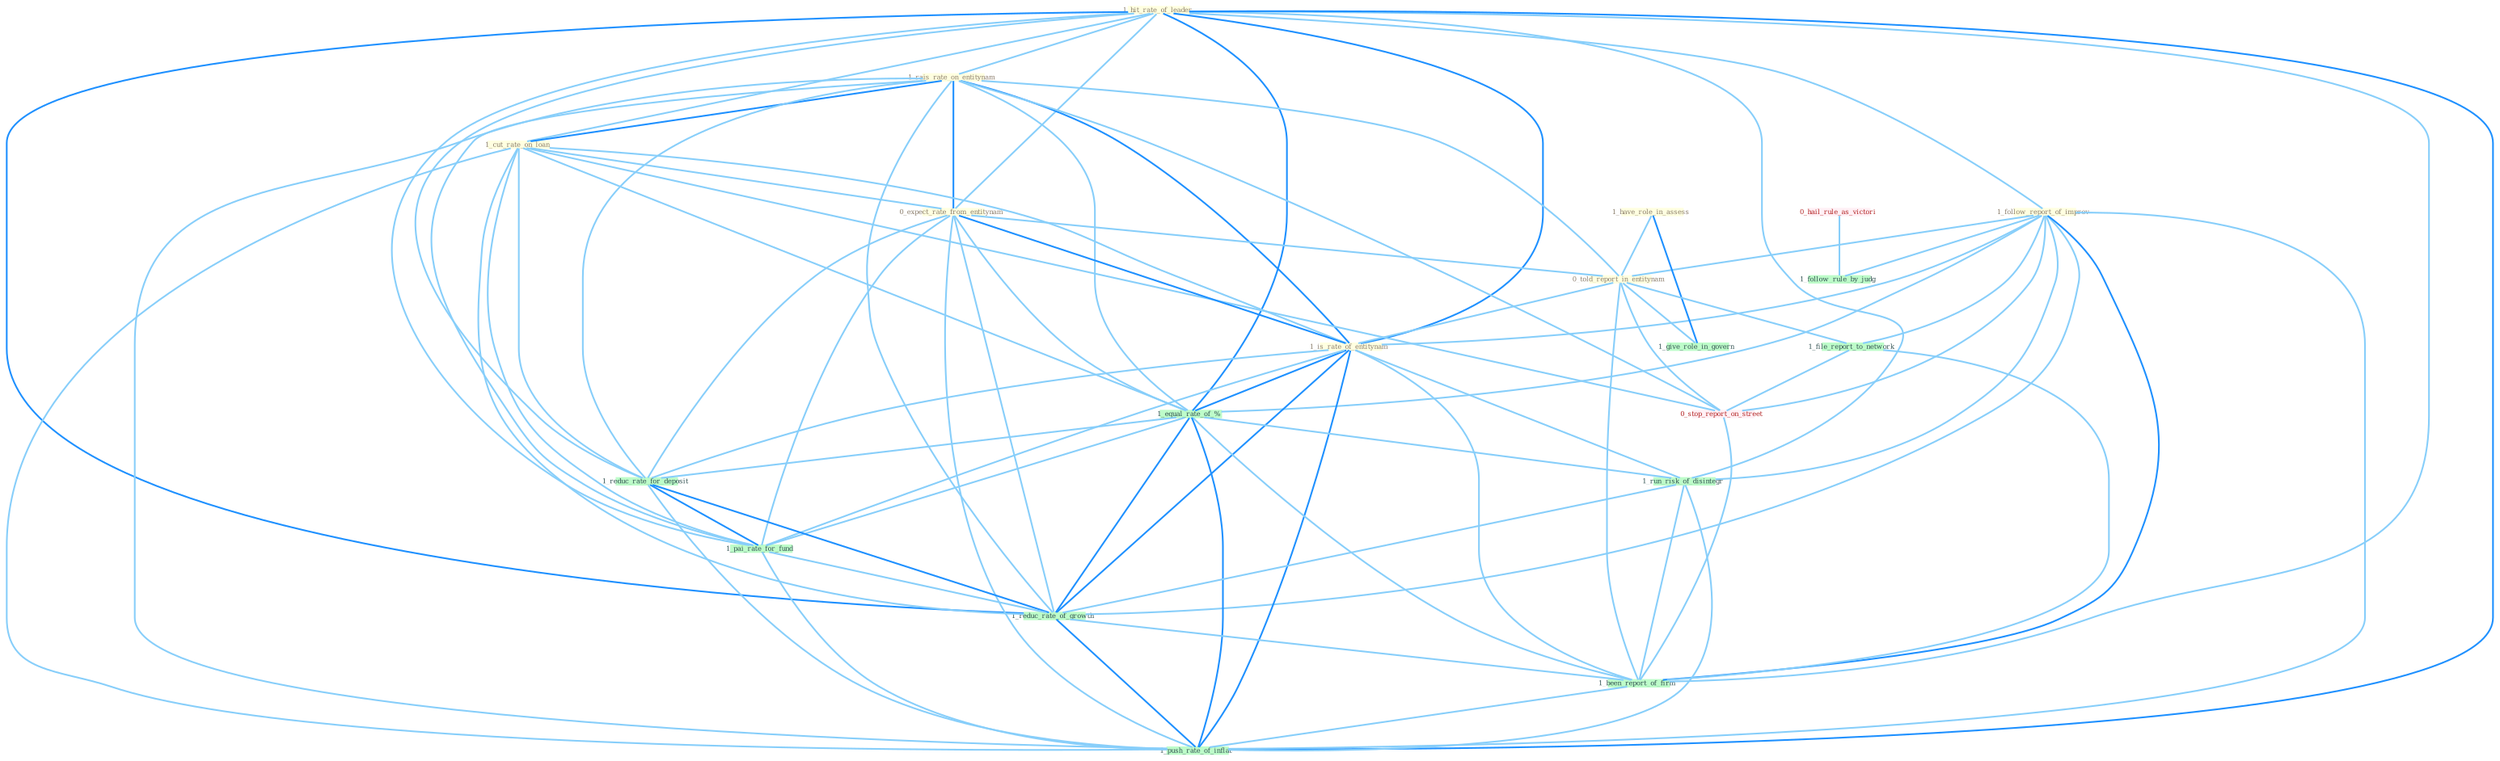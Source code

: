 Graph G{ 
    node
    [shape=polygon,style=filled,width=.5,height=.06,color="#BDFCC9",fixedsize=true,fontsize=4,
    fontcolor="#2f4f4f"];
    {node
    [color="#ffffe0", fontcolor="#8b7d6b"] "1_hit_rate_of_leader " "1_rais_rate_on_entitynam " "1_follow_report_of_improv " "1_cut_rate_on_loan " "1_have_role_in_assess " "0_expect_rate_from_entitynam " "0_told_report_in_entitynam " "1_is_rate_of_entitynam "}
{node [color="#fff0f5", fontcolor="#b22222"] "0_stop_report_on_street " "0_hail_rule_as_victori "}
edge [color="#B0E2FF"];

	"1_hit_rate_of_leader " -- "1_rais_rate_on_entitynam " [w="1", color="#87cefa" ];
	"1_hit_rate_of_leader " -- "1_follow_report_of_improv " [w="1", color="#87cefa" ];
	"1_hit_rate_of_leader " -- "1_cut_rate_on_loan " [w="1", color="#87cefa" ];
	"1_hit_rate_of_leader " -- "0_expect_rate_from_entitynam " [w="1", color="#87cefa" ];
	"1_hit_rate_of_leader " -- "1_is_rate_of_entitynam " [w="2", color="#1e90ff" , len=0.8];
	"1_hit_rate_of_leader " -- "1_equal_rate_of_% " [w="2", color="#1e90ff" , len=0.8];
	"1_hit_rate_of_leader " -- "1_reduc_rate_for_deposit " [w="1", color="#87cefa" ];
	"1_hit_rate_of_leader " -- "1_pai_rate_for_fund " [w="1", color="#87cefa" ];
	"1_hit_rate_of_leader " -- "1_run_risk_of_disintegr " [w="1", color="#87cefa" ];
	"1_hit_rate_of_leader " -- "1_reduc_rate_of_growth " [w="2", color="#1e90ff" , len=0.8];
	"1_hit_rate_of_leader " -- "1_been_report_of_firm " [w="1", color="#87cefa" ];
	"1_hit_rate_of_leader " -- "1_push_rate_of_inflat " [w="2", color="#1e90ff" , len=0.8];
	"1_rais_rate_on_entitynam " -- "1_cut_rate_on_loan " [w="2", color="#1e90ff" , len=0.8];
	"1_rais_rate_on_entitynam " -- "0_expect_rate_from_entitynam " [w="2", color="#1e90ff" , len=0.8];
	"1_rais_rate_on_entitynam " -- "0_told_report_in_entitynam " [w="1", color="#87cefa" ];
	"1_rais_rate_on_entitynam " -- "1_is_rate_of_entitynam " [w="2", color="#1e90ff" , len=0.8];
	"1_rais_rate_on_entitynam " -- "1_equal_rate_of_% " [w="1", color="#87cefa" ];
	"1_rais_rate_on_entitynam " -- "0_stop_report_on_street " [w="1", color="#87cefa" ];
	"1_rais_rate_on_entitynam " -- "1_reduc_rate_for_deposit " [w="1", color="#87cefa" ];
	"1_rais_rate_on_entitynam " -- "1_pai_rate_for_fund " [w="1", color="#87cefa" ];
	"1_rais_rate_on_entitynam " -- "1_reduc_rate_of_growth " [w="1", color="#87cefa" ];
	"1_rais_rate_on_entitynam " -- "1_push_rate_of_inflat " [w="1", color="#87cefa" ];
	"1_follow_report_of_improv " -- "0_told_report_in_entitynam " [w="1", color="#87cefa" ];
	"1_follow_report_of_improv " -- "1_is_rate_of_entitynam " [w="1", color="#87cefa" ];
	"1_follow_report_of_improv " -- "1_file_report_to_network " [w="1", color="#87cefa" ];
	"1_follow_report_of_improv " -- "1_equal_rate_of_% " [w="1", color="#87cefa" ];
	"1_follow_report_of_improv " -- "0_stop_report_on_street " [w="1", color="#87cefa" ];
	"1_follow_report_of_improv " -- "1_run_risk_of_disintegr " [w="1", color="#87cefa" ];
	"1_follow_report_of_improv " -- "1_follow_rule_by_judg " [w="1", color="#87cefa" ];
	"1_follow_report_of_improv " -- "1_reduc_rate_of_growth " [w="1", color="#87cefa" ];
	"1_follow_report_of_improv " -- "1_been_report_of_firm " [w="2", color="#1e90ff" , len=0.8];
	"1_follow_report_of_improv " -- "1_push_rate_of_inflat " [w="1", color="#87cefa" ];
	"1_cut_rate_on_loan " -- "0_expect_rate_from_entitynam " [w="1", color="#87cefa" ];
	"1_cut_rate_on_loan " -- "1_is_rate_of_entitynam " [w="1", color="#87cefa" ];
	"1_cut_rate_on_loan " -- "1_equal_rate_of_% " [w="1", color="#87cefa" ];
	"1_cut_rate_on_loan " -- "0_stop_report_on_street " [w="1", color="#87cefa" ];
	"1_cut_rate_on_loan " -- "1_reduc_rate_for_deposit " [w="1", color="#87cefa" ];
	"1_cut_rate_on_loan " -- "1_pai_rate_for_fund " [w="1", color="#87cefa" ];
	"1_cut_rate_on_loan " -- "1_reduc_rate_of_growth " [w="1", color="#87cefa" ];
	"1_cut_rate_on_loan " -- "1_push_rate_of_inflat " [w="1", color="#87cefa" ];
	"1_have_role_in_assess " -- "0_told_report_in_entitynam " [w="1", color="#87cefa" ];
	"1_have_role_in_assess " -- "1_give_role_in_govern " [w="2", color="#1e90ff" , len=0.8];
	"0_expect_rate_from_entitynam " -- "0_told_report_in_entitynam " [w="1", color="#87cefa" ];
	"0_expect_rate_from_entitynam " -- "1_is_rate_of_entitynam " [w="2", color="#1e90ff" , len=0.8];
	"0_expect_rate_from_entitynam " -- "1_equal_rate_of_% " [w="1", color="#87cefa" ];
	"0_expect_rate_from_entitynam " -- "1_reduc_rate_for_deposit " [w="1", color="#87cefa" ];
	"0_expect_rate_from_entitynam " -- "1_pai_rate_for_fund " [w="1", color="#87cefa" ];
	"0_expect_rate_from_entitynam " -- "1_reduc_rate_of_growth " [w="1", color="#87cefa" ];
	"0_expect_rate_from_entitynam " -- "1_push_rate_of_inflat " [w="1", color="#87cefa" ];
	"0_told_report_in_entitynam " -- "1_is_rate_of_entitynam " [w="1", color="#87cefa" ];
	"0_told_report_in_entitynam " -- "1_file_report_to_network " [w="1", color="#87cefa" ];
	"0_told_report_in_entitynam " -- "0_stop_report_on_street " [w="1", color="#87cefa" ];
	"0_told_report_in_entitynam " -- "1_give_role_in_govern " [w="1", color="#87cefa" ];
	"0_told_report_in_entitynam " -- "1_been_report_of_firm " [w="1", color="#87cefa" ];
	"1_is_rate_of_entitynam " -- "1_equal_rate_of_% " [w="2", color="#1e90ff" , len=0.8];
	"1_is_rate_of_entitynam " -- "1_reduc_rate_for_deposit " [w="1", color="#87cefa" ];
	"1_is_rate_of_entitynam " -- "1_pai_rate_for_fund " [w="1", color="#87cefa" ];
	"1_is_rate_of_entitynam " -- "1_run_risk_of_disintegr " [w="1", color="#87cefa" ];
	"1_is_rate_of_entitynam " -- "1_reduc_rate_of_growth " [w="2", color="#1e90ff" , len=0.8];
	"1_is_rate_of_entitynam " -- "1_been_report_of_firm " [w="1", color="#87cefa" ];
	"1_is_rate_of_entitynam " -- "1_push_rate_of_inflat " [w="2", color="#1e90ff" , len=0.8];
	"1_file_report_to_network " -- "0_stop_report_on_street " [w="1", color="#87cefa" ];
	"1_file_report_to_network " -- "1_been_report_of_firm " [w="1", color="#87cefa" ];
	"1_equal_rate_of_% " -- "1_reduc_rate_for_deposit " [w="1", color="#87cefa" ];
	"1_equal_rate_of_% " -- "1_pai_rate_for_fund " [w="1", color="#87cefa" ];
	"1_equal_rate_of_% " -- "1_run_risk_of_disintegr " [w="1", color="#87cefa" ];
	"1_equal_rate_of_% " -- "1_reduc_rate_of_growth " [w="2", color="#1e90ff" , len=0.8];
	"1_equal_rate_of_% " -- "1_been_report_of_firm " [w="1", color="#87cefa" ];
	"1_equal_rate_of_% " -- "1_push_rate_of_inflat " [w="2", color="#1e90ff" , len=0.8];
	"0_stop_report_on_street " -- "1_been_report_of_firm " [w="1", color="#87cefa" ];
	"1_reduc_rate_for_deposit " -- "1_pai_rate_for_fund " [w="2", color="#1e90ff" , len=0.8];
	"1_reduc_rate_for_deposit " -- "1_reduc_rate_of_growth " [w="2", color="#1e90ff" , len=0.8];
	"1_reduc_rate_for_deposit " -- "1_push_rate_of_inflat " [w="1", color="#87cefa" ];
	"1_pai_rate_for_fund " -- "1_reduc_rate_of_growth " [w="1", color="#87cefa" ];
	"1_pai_rate_for_fund " -- "1_push_rate_of_inflat " [w="1", color="#87cefa" ];
	"0_hail_rule_as_victori " -- "1_follow_rule_by_judg " [w="1", color="#87cefa" ];
	"1_run_risk_of_disintegr " -- "1_reduc_rate_of_growth " [w="1", color="#87cefa" ];
	"1_run_risk_of_disintegr " -- "1_been_report_of_firm " [w="1", color="#87cefa" ];
	"1_run_risk_of_disintegr " -- "1_push_rate_of_inflat " [w="1", color="#87cefa" ];
	"1_reduc_rate_of_growth " -- "1_been_report_of_firm " [w="1", color="#87cefa" ];
	"1_reduc_rate_of_growth " -- "1_push_rate_of_inflat " [w="2", color="#1e90ff" , len=0.8];
	"1_been_report_of_firm " -- "1_push_rate_of_inflat " [w="1", color="#87cefa" ];
}